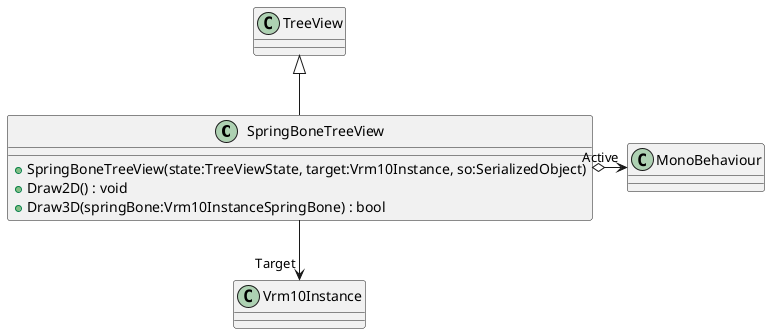 @startuml
class SpringBoneTreeView {
    + SpringBoneTreeView(state:TreeViewState, target:Vrm10Instance, so:SerializedObject)
    + Draw2D() : void
    + Draw3D(springBone:Vrm10InstanceSpringBone) : bool
}
TreeView <|-- SpringBoneTreeView
SpringBoneTreeView --> "Target" Vrm10Instance
SpringBoneTreeView o-> "Active" MonoBehaviour
@enduml
